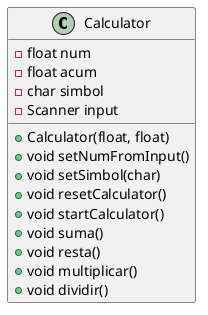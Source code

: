 @startuml

class Calculator {
    - float num
    - float acum
    - char simbol
    - Scanner input
    + Calculator(float, float)
    + void setNumFromInput()
    + void setSimbol(char)
    + void resetCalculator()
    + void startCalculator()
    + void suma()
    + void resta()
    + void multiplicar()
    + void dividir()
}

@enduml
